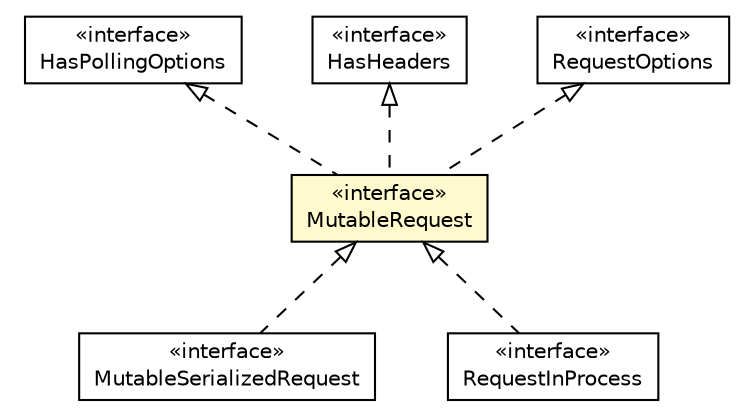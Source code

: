 #!/usr/local/bin/dot
#
# Class diagram 
# Generated by UMLGraph version R5_6-24-gf6e263 (http://www.umlgraph.org/)
#

digraph G {
	edge [fontname="Helvetica",fontsize=10,labelfontname="Helvetica",labelfontsize=10];
	node [fontname="Helvetica",fontsize=10,shape=plaintext];
	nodesep=0.25;
	ranksep=0.5;
	// io.reinert.requestor.core.MutableSerializedRequest
	c30622 [label=<<table title="io.reinert.requestor.core.MutableSerializedRequest" border="0" cellborder="1" cellspacing="0" cellpadding="2" port="p" href="./MutableSerializedRequest.html">
		<tr><td><table border="0" cellspacing="0" cellpadding="1">
<tr><td align="center" balign="center"> &#171;interface&#187; </td></tr>
<tr><td align="center" balign="center"> MutableSerializedRequest </td></tr>
		</table></td></tr>
		</table>>, URL="./MutableSerializedRequest.html", fontname="Helvetica", fontcolor="black", fontsize=10.0];
	// io.reinert.requestor.core.MutableRequest
	c30638 [label=<<table title="io.reinert.requestor.core.MutableRequest" border="0" cellborder="1" cellspacing="0" cellpadding="2" port="p" bgcolor="lemonChiffon" href="./MutableRequest.html">
		<tr><td><table border="0" cellspacing="0" cellpadding="1">
<tr><td align="center" balign="center"> &#171;interface&#187; </td></tr>
<tr><td align="center" balign="center"> MutableRequest </td></tr>
		</table></td></tr>
		</table>>, URL="./MutableRequest.html", fontname="Helvetica", fontcolor="black", fontsize=10.0];
	// io.reinert.requestor.core.HasPollingOptions
	c30655 [label=<<table title="io.reinert.requestor.core.HasPollingOptions" border="0" cellborder="1" cellspacing="0" cellpadding="2" port="p" href="./HasPollingOptions.html">
		<tr><td><table border="0" cellspacing="0" cellpadding="1">
<tr><td align="center" balign="center"> &#171;interface&#187; </td></tr>
<tr><td align="center" balign="center"> HasPollingOptions </td></tr>
		</table></td></tr>
		</table>>, URL="./HasPollingOptions.html", fontname="Helvetica", fontcolor="black", fontsize=10.0];
	// io.reinert.requestor.core.RequestInProcess
	c30670 [label=<<table title="io.reinert.requestor.core.RequestInProcess" border="0" cellborder="1" cellspacing="0" cellpadding="2" port="p" href="./RequestInProcess.html">
		<tr><td><table border="0" cellspacing="0" cellpadding="1">
<tr><td align="center" balign="center"> &#171;interface&#187; </td></tr>
<tr><td align="center" balign="center"> RequestInProcess </td></tr>
		</table></td></tr>
		</table>>, URL="./RequestInProcess.html", fontname="Helvetica", fontcolor="black", fontsize=10.0];
	// io.reinert.requestor.core.HasHeaders
	c30674 [label=<<table title="io.reinert.requestor.core.HasHeaders" border="0" cellborder="1" cellspacing="0" cellpadding="2" port="p" href="./HasHeaders.html">
		<tr><td><table border="0" cellspacing="0" cellpadding="1">
<tr><td align="center" balign="center"> &#171;interface&#187; </td></tr>
<tr><td align="center" balign="center"> HasHeaders </td></tr>
		</table></td></tr>
		</table>>, URL="./HasHeaders.html", fontname="Helvetica", fontcolor="black", fontsize=10.0];
	// io.reinert.requestor.core.RequestOptions
	c30696 [label=<<table title="io.reinert.requestor.core.RequestOptions" border="0" cellborder="1" cellspacing="0" cellpadding="2" port="p" href="./RequestOptions.html">
		<tr><td><table border="0" cellspacing="0" cellpadding="1">
<tr><td align="center" balign="center"> &#171;interface&#187; </td></tr>
<tr><td align="center" balign="center"> RequestOptions </td></tr>
		</table></td></tr>
		</table>>, URL="./RequestOptions.html", fontname="Helvetica", fontcolor="black", fontsize=10.0];
	//io.reinert.requestor.core.MutableSerializedRequest implements io.reinert.requestor.core.MutableRequest
	c30638:p -> c30622:p [dir=back,arrowtail=empty,style=dashed];
	//io.reinert.requestor.core.MutableRequest implements io.reinert.requestor.core.RequestOptions
	c30696:p -> c30638:p [dir=back,arrowtail=empty,style=dashed];
	//io.reinert.requestor.core.MutableRequest implements io.reinert.requestor.core.HasHeaders
	c30674:p -> c30638:p [dir=back,arrowtail=empty,style=dashed];
	//io.reinert.requestor.core.MutableRequest implements io.reinert.requestor.core.HasPollingOptions
	c30655:p -> c30638:p [dir=back,arrowtail=empty,style=dashed];
	//io.reinert.requestor.core.RequestInProcess implements io.reinert.requestor.core.MutableRequest
	c30638:p -> c30670:p [dir=back,arrowtail=empty,style=dashed];
}

